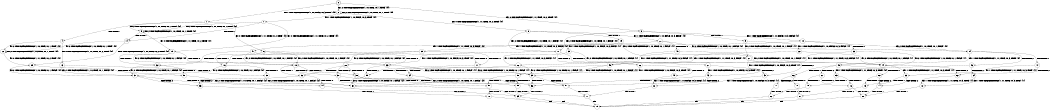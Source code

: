 digraph BCG {
size = "7, 10.5";
center = TRUE;
node [shape = circle];
0 [peripheries = 2];
0 -> 1 [label = "EX !1 !ATOMIC_EXCH_BRANCH (1, +0, FALSE, +0, 3, TRUE) !{0}"];
0 -> 2 [label = "EX !2 !ATOMIC_EXCH_BRANCH (1, +0, TRUE, +0, 1, TRUE) !{0}"];
0 -> 3 [label = "EX !0 !ATOMIC_EXCH_BRANCH (1, +1, TRUE, +0, 2, TRUE) !{0}"];
1 -> 4 [label = "TERMINATE !1"];
1 -> 5 [label = "EX !2 !ATOMIC_EXCH_BRANCH (1, +0, TRUE, +0, 1, TRUE) !{0}"];
1 -> 6 [label = "EX !0 !ATOMIC_EXCH_BRANCH (1, +1, TRUE, +0, 2, TRUE) !{0}"];
2 -> 7 [label = "EX !1 !ATOMIC_EXCH_BRANCH (1, +0, FALSE, +0, 3, TRUE) !{0}"];
2 -> 8 [label = "EX !0 !ATOMIC_EXCH_BRANCH (1, +1, TRUE, +0, 2, TRUE) !{0}"];
2 -> 2 [label = "EX !2 !ATOMIC_EXCH_BRANCH (1, +0, TRUE, +0, 1, TRUE) !{0}"];
3 -> 9 [label = "TERMINATE !0"];
3 -> 10 [label = "EX !1 !ATOMIC_EXCH_BRANCH (1, +0, FALSE, +0, 3, FALSE) !{0}"];
3 -> 11 [label = "EX !2 !ATOMIC_EXCH_BRANCH (1, +0, TRUE, +0, 1, FALSE) !{0}"];
4 -> 12 [label = "EX !2 !ATOMIC_EXCH_BRANCH (1, +0, TRUE, +0, 1, TRUE) !{0}"];
4 -> 13 [label = "EX !0 !ATOMIC_EXCH_BRANCH (1, +1, TRUE, +0, 2, TRUE) !{0}"];
5 -> 14 [label = "TERMINATE !1"];
5 -> 15 [label = "EX !0 !ATOMIC_EXCH_BRANCH (1, +1, TRUE, +0, 2, TRUE) !{0}"];
5 -> 5 [label = "EX !2 !ATOMIC_EXCH_BRANCH (1, +0, TRUE, +0, 1, TRUE) !{0}"];
6 -> 16 [label = "TERMINATE !1"];
6 -> 17 [label = "TERMINATE !0"];
6 -> 18 [label = "EX !2 !ATOMIC_EXCH_BRANCH (1, +0, TRUE, +0, 1, FALSE) !{0}"];
7 -> 14 [label = "TERMINATE !1"];
7 -> 15 [label = "EX !0 !ATOMIC_EXCH_BRANCH (1, +1, TRUE, +0, 2, TRUE) !{0}"];
7 -> 5 [label = "EX !2 !ATOMIC_EXCH_BRANCH (1, +0, TRUE, +0, 1, TRUE) !{0}"];
8 -> 19 [label = "TERMINATE !0"];
8 -> 20 [label = "EX !1 !ATOMIC_EXCH_BRANCH (1, +0, FALSE, +0, 3, FALSE) !{0}"];
8 -> 11 [label = "EX !2 !ATOMIC_EXCH_BRANCH (1, +0, TRUE, +0, 1, FALSE) !{0}"];
9 -> 21 [label = "EX !2 !ATOMIC_EXCH_BRANCH (1, +0, TRUE, +0, 1, FALSE) !{1}"];
9 -> 22 [label = "EX !1 !ATOMIC_EXCH_BRANCH (1, +0, FALSE, +0, 3, FALSE) !{1}"];
10 -> 23 [label = "TERMINATE !0"];
10 -> 24 [label = "EX !2 !ATOMIC_EXCH_BRANCH (1, +0, TRUE, +0, 1, FALSE) !{0}"];
10 -> 25 [label = "EX !1 !ATOMIC_EXCH_BRANCH (1, +1, TRUE, +0, 3, FALSE) !{0}"];
11 -> 26 [label = "TERMINATE !2"];
11 -> 27 [label = "TERMINATE !0"];
11 -> 28 [label = "EX !1 !ATOMIC_EXCH_BRANCH (1, +0, FALSE, +0, 3, TRUE) !{0}"];
12 -> 29 [label = "EX !0 !ATOMIC_EXCH_BRANCH (1, +1, TRUE, +0, 2, TRUE) !{0}"];
12 -> 12 [label = "EX !2 !ATOMIC_EXCH_BRANCH (1, +0, TRUE, +0, 1, TRUE) !{0}"];
13 -> 30 [label = "TERMINATE !0"];
13 -> 31 [label = "EX !2 !ATOMIC_EXCH_BRANCH (1, +0, TRUE, +0, 1, FALSE) !{0}"];
14 -> 29 [label = "EX !0 !ATOMIC_EXCH_BRANCH (1, +1, TRUE, +0, 2, TRUE) !{0}"];
14 -> 12 [label = "EX !2 !ATOMIC_EXCH_BRANCH (1, +0, TRUE, +0, 1, TRUE) !{0}"];
15 -> 32 [label = "TERMINATE !1"];
15 -> 33 [label = "TERMINATE !0"];
15 -> 18 [label = "EX !2 !ATOMIC_EXCH_BRANCH (1, +0, TRUE, +0, 1, FALSE) !{0}"];
16 -> 30 [label = "TERMINATE !0"];
16 -> 31 [label = "EX !2 !ATOMIC_EXCH_BRANCH (1, +0, TRUE, +0, 1, FALSE) !{0}"];
17 -> 34 [label = "TERMINATE !1"];
17 -> 35 [label = "EX !2 !ATOMIC_EXCH_BRANCH (1, +0, TRUE, +0, 1, FALSE) !{1}"];
18 -> 36 [label = "TERMINATE !1"];
18 -> 37 [label = "TERMINATE !2"];
18 -> 38 [label = "TERMINATE !0"];
19 -> 39 [label = "EX !1 !ATOMIC_EXCH_BRANCH (1, +0, FALSE, +0, 3, FALSE) !{1}"];
19 -> 21 [label = "EX !2 !ATOMIC_EXCH_BRANCH (1, +0, TRUE, +0, 1, FALSE) !{1}"];
20 -> 40 [label = "TERMINATE !0"];
20 -> 24 [label = "EX !2 !ATOMIC_EXCH_BRANCH (1, +0, TRUE, +0, 1, FALSE) !{0}"];
20 -> 41 [label = "EX !1 !ATOMIC_EXCH_BRANCH (1, +1, TRUE, +0, 3, FALSE) !{0}"];
21 -> 42 [label = "TERMINATE !2"];
21 -> 43 [label = "EX !1 !ATOMIC_EXCH_BRANCH (1, +0, FALSE, +0, 3, TRUE) !{1}"];
22 -> 44 [label = "EX !2 !ATOMIC_EXCH_BRANCH (1, +0, TRUE, +0, 1, FALSE) !{1}"];
22 -> 45 [label = "EX !1 !ATOMIC_EXCH_BRANCH (1, +1, TRUE, +0, 3, FALSE) !{1}"];
23 -> 44 [label = "EX !2 !ATOMIC_EXCH_BRANCH (1, +0, TRUE, +0, 1, FALSE) !{1}"];
23 -> 45 [label = "EX !1 !ATOMIC_EXCH_BRANCH (1, +1, TRUE, +0, 3, FALSE) !{1}"];
24 -> 46 [label = "TERMINATE !2"];
24 -> 47 [label = "TERMINATE !0"];
24 -> 48 [label = "EX !1 !ATOMIC_EXCH_BRANCH (1, +1, TRUE, +0, 3, TRUE) !{0}"];
25 -> 16 [label = "TERMINATE !1"];
25 -> 17 [label = "TERMINATE !0"];
25 -> 18 [label = "EX !2 !ATOMIC_EXCH_BRANCH (1, +0, TRUE, +0, 1, FALSE) !{0}"];
26 -> 49 [label = "TERMINATE !0"];
26 -> 50 [label = "EX !1 !ATOMIC_EXCH_BRANCH (1, +0, FALSE, +0, 3, TRUE) !{0}"];
27 -> 42 [label = "TERMINATE !2"];
27 -> 43 [label = "EX !1 !ATOMIC_EXCH_BRANCH (1, +0, FALSE, +0, 3, TRUE) !{1}"];
28 -> 36 [label = "TERMINATE !1"];
28 -> 37 [label = "TERMINATE !2"];
28 -> 38 [label = "TERMINATE !0"];
29 -> 51 [label = "TERMINATE !0"];
29 -> 31 [label = "EX !2 !ATOMIC_EXCH_BRANCH (1, +0, TRUE, +0, 1, FALSE) !{0}"];
30 -> 52 [label = "EX !2 !ATOMIC_EXCH_BRANCH (1, +0, TRUE, +0, 1, FALSE) !{2}"];
31 -> 53 [label = "TERMINATE !2"];
31 -> 54 [label = "TERMINATE !0"];
32 -> 51 [label = "TERMINATE !0"];
32 -> 31 [label = "EX !2 !ATOMIC_EXCH_BRANCH (1, +0, TRUE, +0, 1, FALSE) !{0}"];
33 -> 55 [label = "TERMINATE !1"];
33 -> 35 [label = "EX !2 !ATOMIC_EXCH_BRANCH (1, +0, TRUE, +0, 1, FALSE) !{1}"];
34 -> 52 [label = "EX !2 !ATOMIC_EXCH_BRANCH (1, +0, TRUE, +0, 1, FALSE) !{2}"];
35 -> 56 [label = "TERMINATE !1"];
35 -> 57 [label = "TERMINATE !2"];
36 -> 53 [label = "TERMINATE !2"];
36 -> 54 [label = "TERMINATE !0"];
37 -> 58 [label = "TERMINATE !1"];
37 -> 59 [label = "TERMINATE !0"];
38 -> 56 [label = "TERMINATE !1"];
38 -> 57 [label = "TERMINATE !2"];
39 -> 44 [label = "EX !2 !ATOMIC_EXCH_BRANCH (1, +0, TRUE, +0, 1, FALSE) !{1}"];
39 -> 60 [label = "EX !1 !ATOMIC_EXCH_BRANCH (1, +1, TRUE, +0, 3, FALSE) !{1}"];
40 -> 44 [label = "EX !2 !ATOMIC_EXCH_BRANCH (1, +0, TRUE, +0, 1, FALSE) !{1}"];
40 -> 60 [label = "EX !1 !ATOMIC_EXCH_BRANCH (1, +1, TRUE, +0, 3, FALSE) !{1}"];
41 -> 32 [label = "TERMINATE !1"];
41 -> 33 [label = "TERMINATE !0"];
41 -> 18 [label = "EX !2 !ATOMIC_EXCH_BRANCH (1, +0, TRUE, +0, 1, FALSE) !{0}"];
42 -> 61 [label = "EX !1 !ATOMIC_EXCH_BRANCH (1, +0, FALSE, +0, 3, TRUE) !{1}"];
43 -> 56 [label = "TERMINATE !1"];
43 -> 57 [label = "TERMINATE !2"];
44 -> 62 [label = "TERMINATE !2"];
44 -> 63 [label = "EX !1 !ATOMIC_EXCH_BRANCH (1, +1, TRUE, +0, 3, TRUE) !{1}"];
45 -> 34 [label = "TERMINATE !1"];
45 -> 35 [label = "EX !2 !ATOMIC_EXCH_BRANCH (1, +0, TRUE, +0, 1, FALSE) !{1}"];
46 -> 64 [label = "TERMINATE !0"];
46 -> 65 [label = "EX !1 !ATOMIC_EXCH_BRANCH (1, +1, TRUE, +0, 3, TRUE) !{0}"];
47 -> 62 [label = "TERMINATE !2"];
47 -> 63 [label = "EX !1 !ATOMIC_EXCH_BRANCH (1, +1, TRUE, +0, 3, TRUE) !{1}"];
48 -> 66 [label = "TERMINATE !1"];
48 -> 67 [label = "TERMINATE !2"];
48 -> 68 [label = "TERMINATE !0"];
49 -> 61 [label = "EX !1 !ATOMIC_EXCH_BRANCH (1, +0, FALSE, +0, 3, TRUE) !{1}"];
50 -> 58 [label = "TERMINATE !1"];
50 -> 59 [label = "TERMINATE !0"];
51 -> 52 [label = "EX !2 !ATOMIC_EXCH_BRANCH (1, +0, TRUE, +0, 1, FALSE) !{2}"];
52 -> 69 [label = "TERMINATE !2"];
53 -> 70 [label = "TERMINATE !0"];
54 -> 69 [label = "TERMINATE !2"];
55 -> 52 [label = "EX !2 !ATOMIC_EXCH_BRANCH (1, +0, TRUE, +0, 1, FALSE) !{2}"];
56 -> 69 [label = "TERMINATE !2"];
57 -> 71 [label = "TERMINATE !1"];
58 -> 70 [label = "TERMINATE !0"];
59 -> 71 [label = "TERMINATE !1"];
60 -> 55 [label = "TERMINATE !1"];
60 -> 35 [label = "EX !2 !ATOMIC_EXCH_BRANCH (1, +0, TRUE, +0, 1, FALSE) !{1}"];
61 -> 71 [label = "TERMINATE !1"];
62 -> 72 [label = "EX !1 !ATOMIC_EXCH_BRANCH (1, +1, TRUE, +0, 3, TRUE) !{1}"];
63 -> 73 [label = "TERMINATE !1"];
63 -> 74 [label = "TERMINATE !2"];
64 -> 72 [label = "EX !1 !ATOMIC_EXCH_BRANCH (1, +1, TRUE, +0, 3, TRUE) !{1}"];
65 -> 75 [label = "TERMINATE !1"];
65 -> 76 [label = "TERMINATE !0"];
66 -> 77 [label = "TERMINATE !2"];
66 -> 78 [label = "TERMINATE !0"];
67 -> 75 [label = "TERMINATE !1"];
67 -> 76 [label = "TERMINATE !0"];
68 -> 73 [label = "TERMINATE !1"];
68 -> 74 [label = "TERMINATE !2"];
69 -> 79 [label = "exit"];
70 -> 79 [label = "exit"];
71 -> 79 [label = "exit"];
72 -> 80 [label = "TERMINATE !1"];
73 -> 81 [label = "TERMINATE !2"];
74 -> 80 [label = "TERMINATE !1"];
75 -> 82 [label = "TERMINATE !0"];
76 -> 80 [label = "TERMINATE !1"];
77 -> 82 [label = "TERMINATE !0"];
78 -> 81 [label = "TERMINATE !2"];
80 -> 79 [label = "exit"];
81 -> 79 [label = "exit"];
82 -> 79 [label = "exit"];
}

